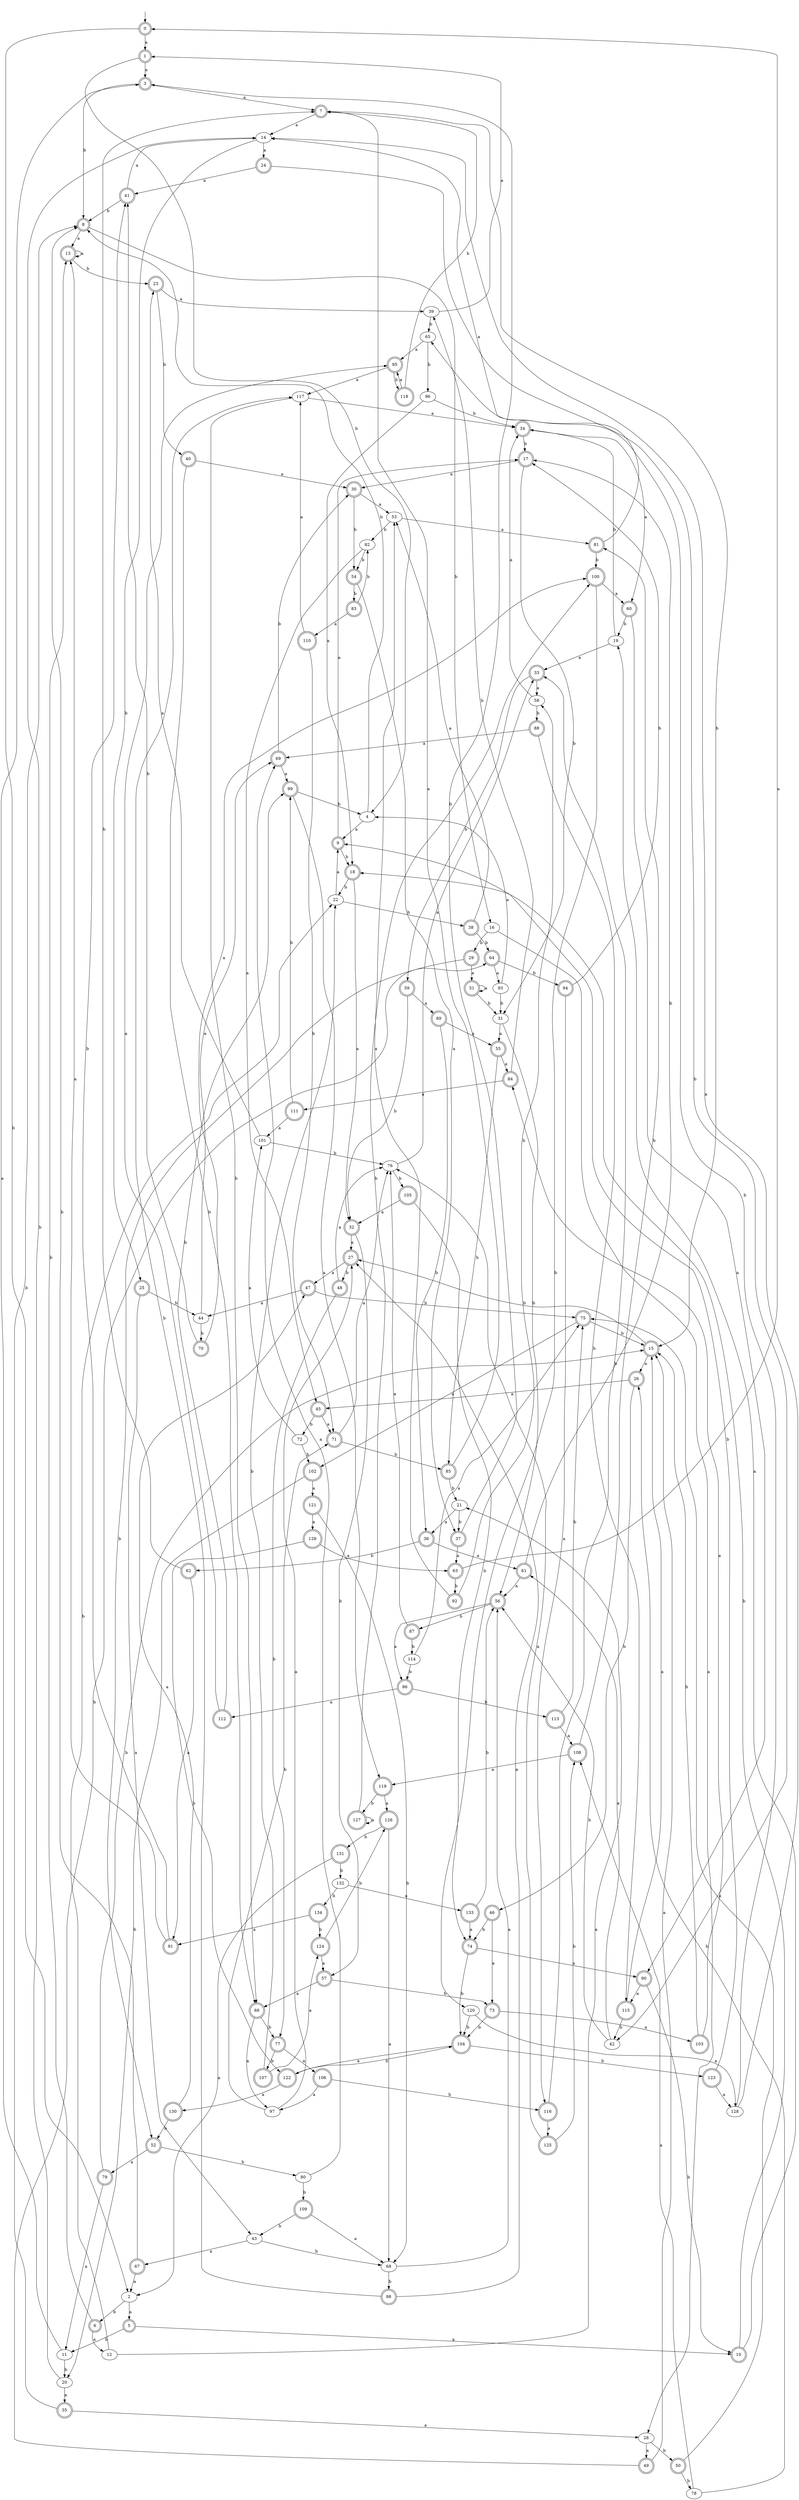 digraph RandomDFA {
  __start0 [label="", shape=none];
  __start0 -> 0 [label=""];
  0 [shape=circle] [shape=doublecircle]
  0 -> 1 [label="a"]
  0 -> 2 [label="b"]
  1 [shape=doublecircle]
  1 -> 3 [label="a"]
  1 -> 4 [label="b"]
  2
  2 -> 5 [label="a"]
  2 -> 6 [label="b"]
  3 [shape=doublecircle]
  3 -> 7 [label="a"]
  3 -> 8 [label="b"]
  4
  4 -> 9 [label="a"]
  4 -> 8 [label="b"]
  5 [shape=doublecircle]
  5 -> 10 [label="a"]
  5 -> 11 [label="b"]
  6 [shape=doublecircle]
  6 -> 12 [label="a"]
  6 -> 13 [label="b"]
  7 [shape=doublecircle]
  7 -> 14 [label="a"]
  7 -> 15 [label="b"]
  8 [shape=doublecircle]
  8 -> 13 [label="a"]
  8 -> 16 [label="b"]
  9 [shape=doublecircle]
  9 -> 17 [label="a"]
  9 -> 18 [label="b"]
  10 [shape=doublecircle]
  10 -> 19 [label="a"]
  10 -> 18 [label="b"]
  11
  11 -> 3 [label="a"]
  11 -> 20 [label="b"]
  12
  12 -> 21 [label="a"]
  12 -> 22 [label="b"]
  13 [shape=doublecircle]
  13 -> 13 [label="a"]
  13 -> 23 [label="b"]
  14
  14 -> 24 [label="a"]
  14 -> 25 [label="b"]
  15 [shape=doublecircle]
  15 -> 26 [label="a"]
  15 -> 27 [label="b"]
  16
  16 -> 28 [label="a"]
  16 -> 29 [label="b"]
  17 [shape=doublecircle]
  17 -> 30 [label="a"]
  17 -> 31 [label="b"]
  18 [shape=doublecircle]
  18 -> 32 [label="a"]
  18 -> 22 [label="b"]
  19
  19 -> 33 [label="a"]
  19 -> 34 [label="b"]
  20
  20 -> 35 [label="a"]
  20 -> 14 [label="b"]
  21
  21 -> 36 [label="a"]
  21 -> 37 [label="b"]
  22
  22 -> 9 [label="a"]
  22 -> 38 [label="b"]
  23 [shape=doublecircle]
  23 -> 39 [label="a"]
  23 -> 40 [label="b"]
  24 [shape=doublecircle]
  24 -> 41 [label="a"]
  24 -> 42 [label="b"]
  25 [shape=doublecircle]
  25 -> 43 [label="a"]
  25 -> 44 [label="b"]
  26 [shape=doublecircle]
  26 -> 45 [label="a"]
  26 -> 46 [label="b"]
  27 [shape=doublecircle]
  27 -> 47 [label="a"]
  27 -> 48 [label="b"]
  28
  28 -> 49 [label="a"]
  28 -> 50 [label="b"]
  29 [shape=doublecircle]
  29 -> 51 [label="a"]
  29 -> 52 [label="b"]
  30 [shape=doublecircle]
  30 -> 53 [label="a"]
  30 -> 54 [label="b"]
  31
  31 -> 55 [label="a"]
  31 -> 56 [label="b"]
  32 [shape=doublecircle]
  32 -> 27 [label="a"]
  32 -> 57 [label="b"]
  33 [shape=doublecircle]
  33 -> 58 [label="a"]
  33 -> 59 [label="b"]
  34 [shape=doublecircle]
  34 -> 60 [label="a"]
  34 -> 17 [label="b"]
  35 [shape=doublecircle]
  35 -> 28 [label="a"]
  35 -> 8 [label="b"]
  36 [shape=doublecircle]
  36 -> 61 [label="a"]
  36 -> 62 [label="b"]
  37 [shape=doublecircle]
  37 -> 63 [label="a"]
  37 -> 3 [label="b"]
  38 [shape=doublecircle]
  38 -> 53 [label="a"]
  38 -> 64 [label="b"]
  39
  39 -> 1 [label="a"]
  39 -> 65 [label="b"]
  40 [shape=doublecircle]
  40 -> 30 [label="a"]
  40 -> 66 [label="b"]
  41 [shape=doublecircle]
  41 -> 14 [label="a"]
  41 -> 8 [label="b"]
  42
  42 -> 61 [label="a"]
  42 -> 56 [label="b"]
  43
  43 -> 67 [label="a"]
  43 -> 68 [label="b"]
  44
  44 -> 69 [label="a"]
  44 -> 70 [label="b"]
  45 [shape=doublecircle]
  45 -> 71 [label="a"]
  45 -> 72 [label="b"]
  46 [shape=doublecircle]
  46 -> 73 [label="a"]
  46 -> 74 [label="b"]
  47 [shape=doublecircle]
  47 -> 44 [label="a"]
  47 -> 75 [label="b"]
  48 [shape=doublecircle]
  48 -> 76 [label="a"]
  48 -> 77 [label="b"]
  49 [shape=doublecircle]
  49 -> 15 [label="a"]
  49 -> 64 [label="b"]
  50 [shape=doublecircle]
  50 -> 75 [label="a"]
  50 -> 78 [label="b"]
  51 [shape=doublecircle]
  51 -> 51 [label="a"]
  51 -> 31 [label="b"]
  52 [shape=doublecircle]
  52 -> 79 [label="a"]
  52 -> 80 [label="b"]
  53
  53 -> 81 [label="a"]
  53 -> 82 [label="b"]
  54 [shape=doublecircle]
  54 -> 37 [label="a"]
  54 -> 83 [label="b"]
  55 [shape=doublecircle]
  55 -> 84 [label="a"]
  55 -> 85 [label="b"]
  56 [shape=doublecircle]
  56 -> 86 [label="a"]
  56 -> 87 [label="b"]
  57 [shape=doublecircle]
  57 -> 66 [label="a"]
  57 -> 73 [label="b"]
  58
  58 -> 34 [label="a"]
  58 -> 88 [label="b"]
  59 [shape=doublecircle]
  59 -> 89 [label="a"]
  59 -> 32 [label="b"]
  60 [shape=doublecircle]
  60 -> 90 [label="a"]
  60 -> 19 [label="b"]
  61 [shape=doublecircle]
  61 -> 56 [label="a"]
  61 -> 17 [label="b"]
  62 [shape=doublecircle]
  62 -> 91 [label="a"]
  62 -> 7 [label="b"]
  63 [shape=doublecircle]
  63 -> 0 [label="a"]
  63 -> 92 [label="b"]
  64 [shape=doublecircle]
  64 -> 93 [label="a"]
  64 -> 94 [label="b"]
  65
  65 -> 95 [label="a"]
  65 -> 96 [label="b"]
  66 [shape=doublecircle]
  66 -> 97 [label="a"]
  66 -> 77 [label="b"]
  67 [shape=doublecircle]
  67 -> 2 [label="a"]
  67 -> 8 [label="b"]
  68
  68 -> 56 [label="a"]
  68 -> 98 [label="b"]
  69 [shape=doublecircle]
  69 -> 99 [label="a"]
  69 -> 30 [label="b"]
  70 [shape=doublecircle]
  70 -> 100 [label="a"]
  70 -> 41 [label="b"]
  71 [shape=doublecircle]
  71 -> 76 [label="a"]
  71 -> 85 [label="b"]
  72
  72 -> 101 [label="a"]
  72 -> 102 [label="b"]
  73 [shape=doublecircle]
  73 -> 103 [label="a"]
  73 -> 104 [label="b"]
  74 [shape=doublecircle]
  74 -> 90 [label="a"]
  74 -> 104 [label="b"]
  75 [shape=doublecircle]
  75 -> 102 [label="a"]
  75 -> 15 [label="b"]
  76
  76 -> 33 [label="a"]
  76 -> 105 [label="b"]
  77 [shape=doublecircle]
  77 -> 106 [label="a"]
  77 -> 107 [label="b"]
  78
  78 -> 108 [label="a"]
  78 -> 26 [label="b"]
  79 [shape=doublecircle]
  79 -> 11 [label="a"]
  79 -> 15 [label="b"]
  80
  80 -> 69 [label="a"]
  80 -> 109 [label="b"]
  81 [shape=doublecircle]
  81 -> 14 [label="a"]
  81 -> 100 [label="b"]
  82
  82 -> 45 [label="a"]
  82 -> 54 [label="b"]
  83 [shape=doublecircle]
  83 -> 110 [label="a"]
  83 -> 82 [label="b"]
  84 [shape=doublecircle]
  84 -> 111 [label="a"]
  84 -> 39 [label="b"]
  85 [shape=doublecircle]
  85 -> 7 [label="a"]
  85 -> 21 [label="b"]
  86 [shape=doublecircle]
  86 -> 112 [label="a"]
  86 -> 113 [label="b"]
  87 [shape=doublecircle]
  87 -> 76 [label="a"]
  87 -> 114 [label="b"]
  88 [shape=doublecircle]
  88 -> 69 [label="a"]
  88 -> 115 [label="b"]
  89 [shape=doublecircle]
  89 -> 55 [label="a"]
  89 -> 36 [label="b"]
  90 [shape=doublecircle]
  90 -> 115 [label="a"]
  90 -> 10 [label="b"]
  91 [shape=doublecircle]
  91 -> 13 [label="a"]
  91 -> 41 [label="b"]
  92 [shape=doublecircle]
  92 -> 53 [label="a"]
  92 -> 58 [label="b"]
  93
  93 -> 4 [label="a"]
  93 -> 31 [label="b"]
  94 [shape=doublecircle]
  94 -> 116 [label="a"]
  94 -> 17 [label="b"]
  95 [shape=doublecircle]
  95 -> 117 [label="a"]
  95 -> 118 [label="b"]
  96
  96 -> 18 [label="a"]
  96 -> 34 [label="b"]
  97
  97 -> 27 [label="a"]
  97 -> 71 [label="b"]
  98 [shape=doublecircle]
  98 -> 27 [label="a"]
  98 -> 117 [label="b"]
  99 [shape=doublecircle]
  99 -> 119 [label="a"]
  99 -> 4 [label="b"]
  100 [shape=doublecircle]
  100 -> 60 [label="a"]
  100 -> 120 [label="b"]
  101
  101 -> 23 [label="a"]
  101 -> 76 [label="b"]
  102 [shape=doublecircle]
  102 -> 121 [label="a"]
  102 -> 20 [label="b"]
  103 [shape=doublecircle]
  103 -> 84 [label="a"]
  103 -> 15 [label="b"]
  104 [shape=doublecircle]
  104 -> 122 [label="a"]
  104 -> 123 [label="b"]
  105 [shape=doublecircle]
  105 -> 32 [label="a"]
  105 -> 74 [label="b"]
  106 [shape=doublecircle]
  106 -> 97 [label="a"]
  106 -> 116 [label="b"]
  107 [shape=doublecircle]
  107 -> 124 [label="a"]
  107 -> 22 [label="b"]
  108 [shape=doublecircle]
  108 -> 119 [label="a"]
  108 -> 81 [label="b"]
  109 [shape=doublecircle]
  109 -> 68 [label="a"]
  109 -> 43 [label="b"]
  110 [shape=doublecircle]
  110 -> 117 [label="a"]
  110 -> 71 [label="b"]
  111 [shape=doublecircle]
  111 -> 101 [label="a"]
  111 -> 99 [label="b"]
  112 [shape=doublecircle]
  112 -> 95 [label="a"]
  112 -> 99 [label="b"]
  113 [shape=doublecircle]
  113 -> 108 [label="a"]
  113 -> 75 [label="b"]
  114
  114 -> 75 [label="a"]
  114 -> 86 [label="b"]
  115 [shape=doublecircle]
  115 -> 15 [label="a"]
  115 -> 42 [label="b"]
  116 [shape=doublecircle]
  116 -> 125 [label="a"]
  116 -> 33 [label="b"]
  117
  117 -> 34 [label="a"]
  117 -> 66 [label="b"]
  118 [shape=doublecircle]
  118 -> 95 [label="a"]
  118 -> 7 [label="b"]
  119 [shape=doublecircle]
  119 -> 126 [label="a"]
  119 -> 127 [label="b"]
  120
  120 -> 128 [label="a"]
  120 -> 104 [label="b"]
  121 [shape=doublecircle]
  121 -> 129 [label="a"]
  121 -> 68 [label="b"]
  122 [shape=doublecircle]
  122 -> 130 [label="a"]
  122 -> 104 [label="b"]
  123 [shape=doublecircle]
  123 -> 128 [label="a"]
  123 -> 9 [label="b"]
  124 [shape=doublecircle]
  124 -> 57 [label="a"]
  124 -> 126 [label="b"]
  125 [shape=doublecircle]
  125 -> 76 [label="a"]
  125 -> 108 [label="b"]
  126 [shape=doublecircle]
  126 -> 68 [label="a"]
  126 -> 131 [label="b"]
  127 [shape=doublecircle]
  127 -> 127 [label="a"]
  127 -> 100 [label="b"]
  128
  128 -> 14 [label="a"]
  128 -> 65 [label="b"]
  129 [shape=doublecircle]
  129 -> 63 [label="a"]
  129 -> 122 [label="b"]
  130 [shape=doublecircle]
  130 -> 47 [label="a"]
  130 -> 52 [label="b"]
  131 [shape=doublecircle]
  131 -> 2 [label="a"]
  131 -> 132 [label="b"]
  132
  132 -> 133 [label="a"]
  132 -> 134 [label="b"]
  133 [shape=doublecircle]
  133 -> 74 [label="a"]
  133 -> 56 [label="b"]
  134 [shape=doublecircle]
  134 -> 91 [label="a"]
  134 -> 124 [label="b"]
}
